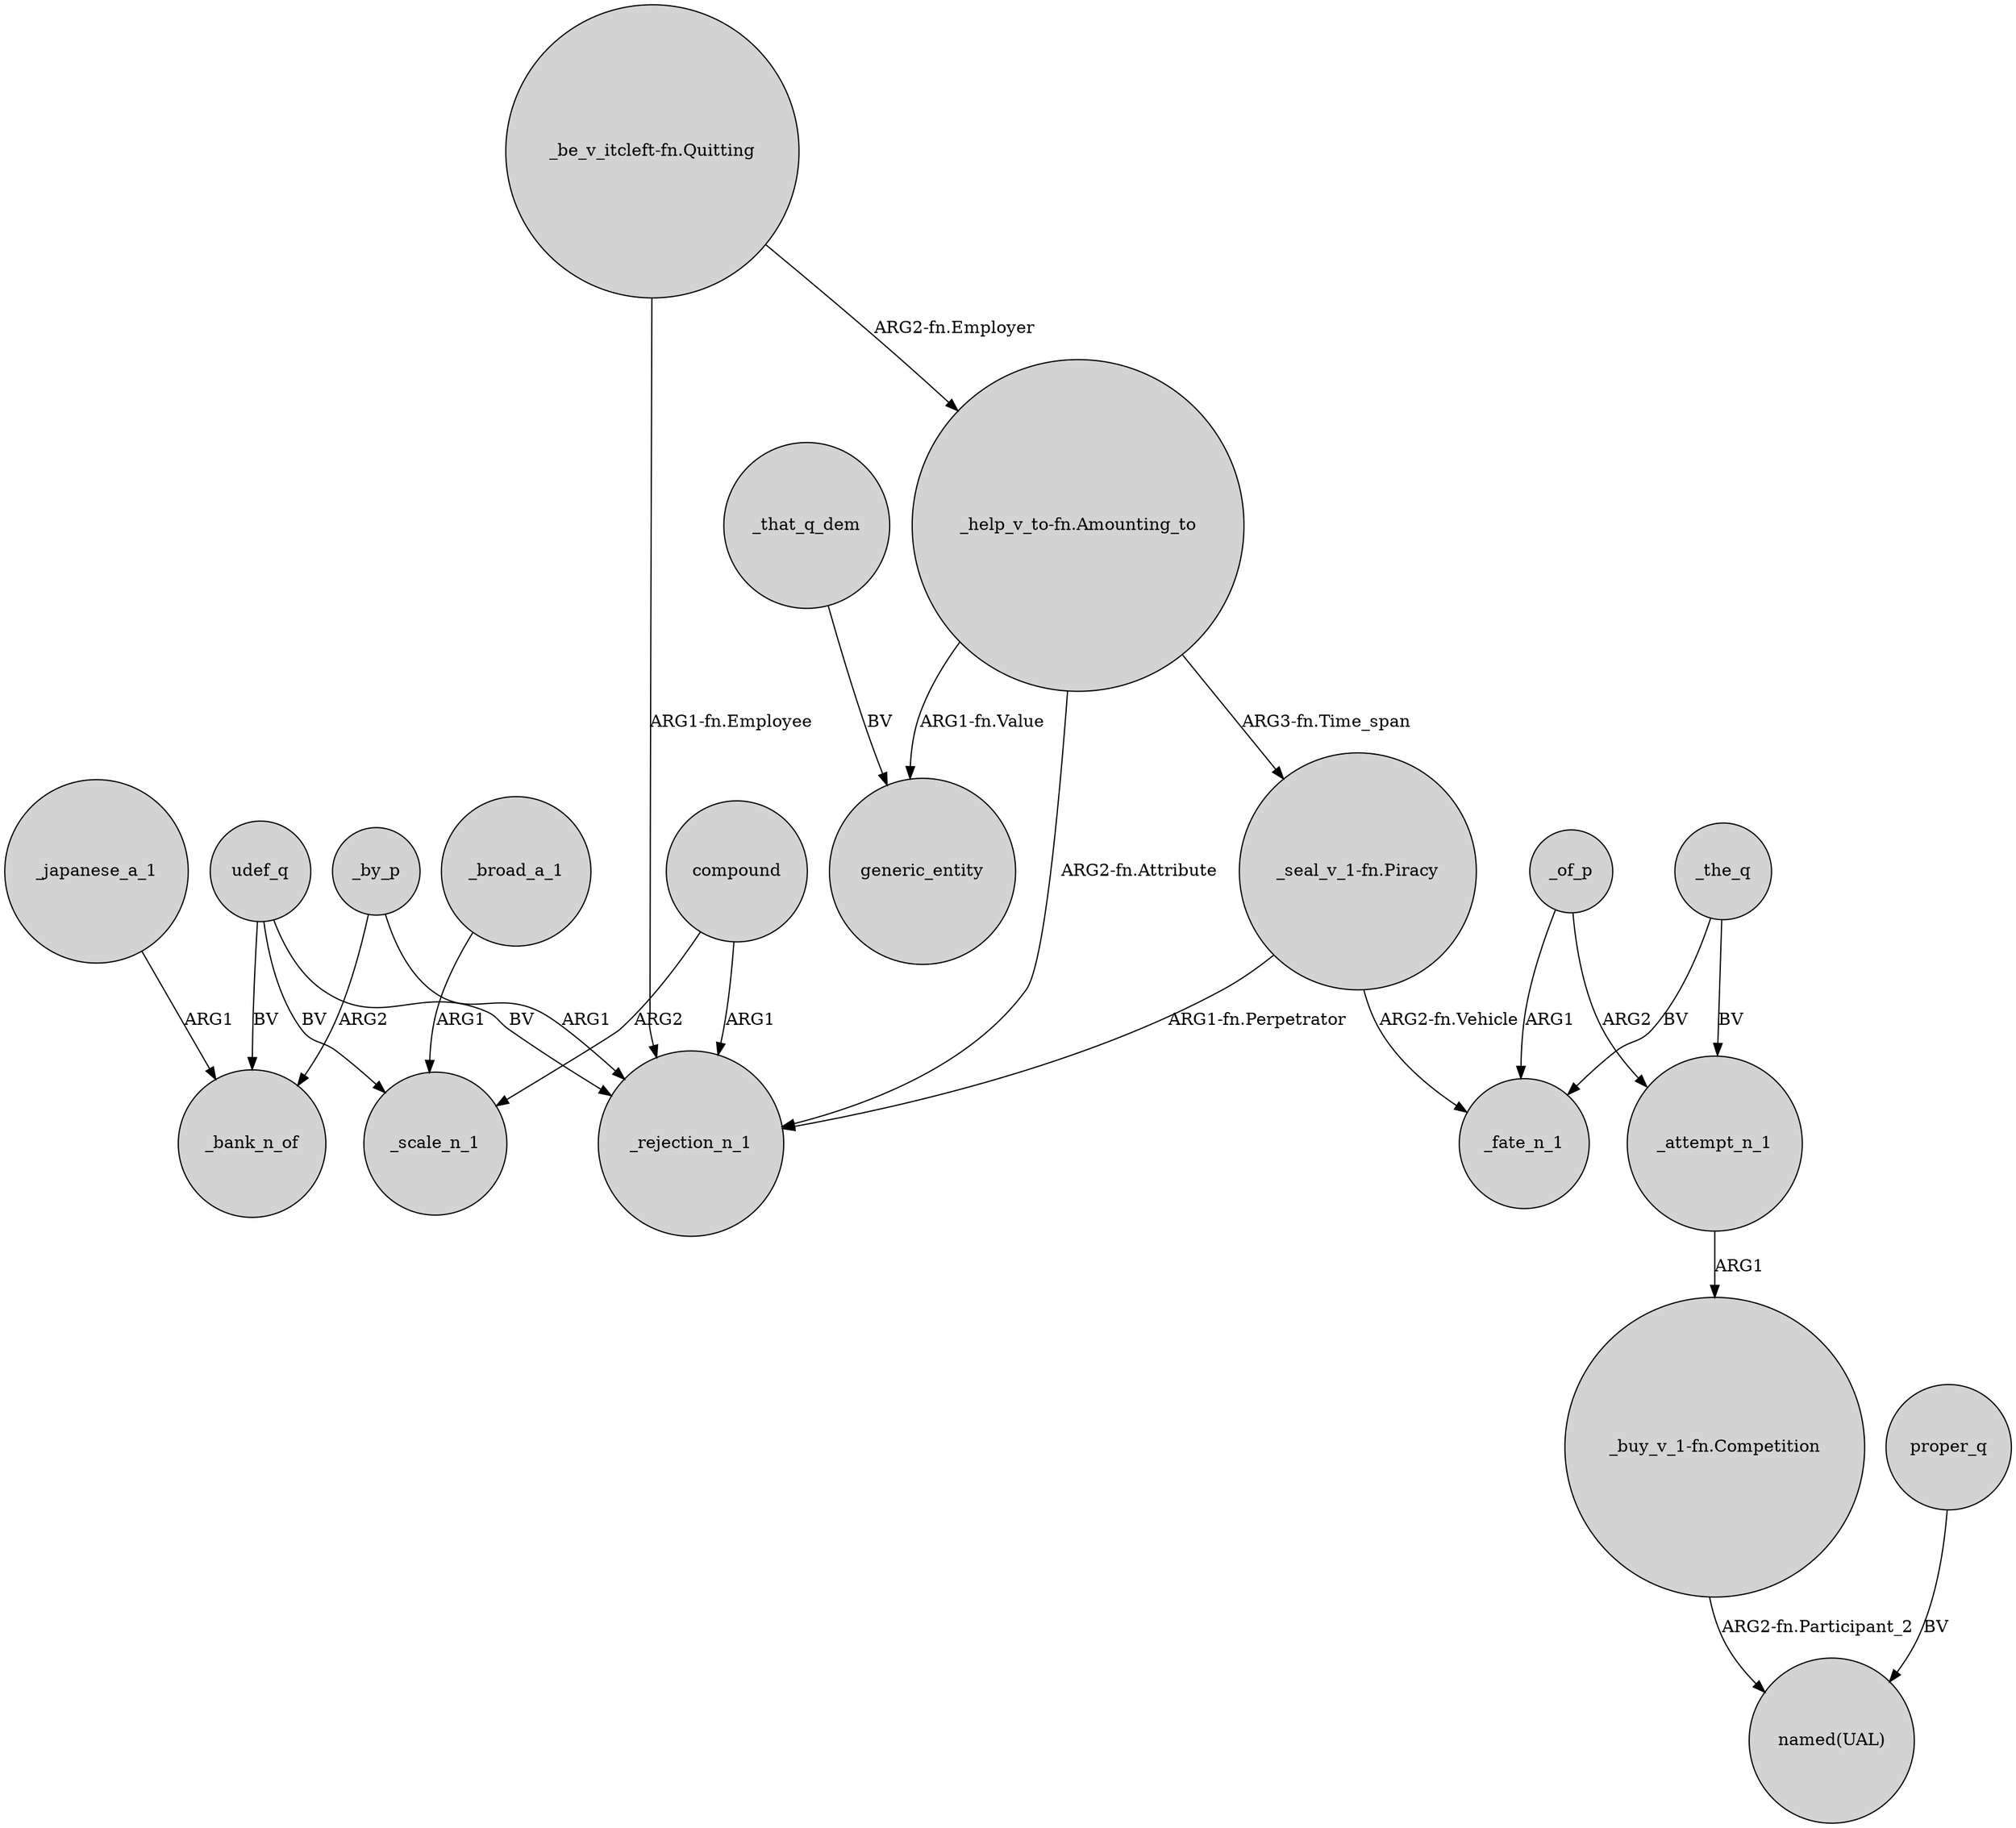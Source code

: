 digraph {
	node [shape=circle style=filled]
	_by_p -> _bank_n_of [label=ARG2]
	_broad_a_1 -> _scale_n_1 [label=ARG1]
	compound -> _scale_n_1 [label=ARG2]
	"_seal_v_1-fn.Piracy" -> _fate_n_1 [label="ARG2-fn.Vehicle"]
	"_help_v_to-fn.Amounting_to" -> generic_entity [label="ARG1-fn.Value"]
	udef_q -> _scale_n_1 [label=BV]
	"_help_v_to-fn.Amounting_to" -> _rejection_n_1 [label="ARG2-fn.Attribute"]
	udef_q -> _bank_n_of [label=BV]
	_attempt_n_1 -> "_buy_v_1-fn.Competition" [label=ARG1]
	udef_q -> _rejection_n_1 [label=BV]
	proper_q -> "named(UAL)" [label=BV]
	"_seal_v_1-fn.Piracy" -> _rejection_n_1 [label="ARG1-fn.Perpetrator"]
	compound -> _rejection_n_1 [label=ARG1]
	_the_q -> _attempt_n_1 [label=BV]
	_of_p -> _fate_n_1 [label=ARG1]
	_by_p -> _rejection_n_1 [label=ARG1]
	"_be_v_itcleft-fn.Quitting" -> "_help_v_to-fn.Amounting_to" [label="ARG2-fn.Employer"]
	_japanese_a_1 -> _bank_n_of [label=ARG1]
	"_be_v_itcleft-fn.Quitting" -> _rejection_n_1 [label="ARG1-fn.Employee"]
	_of_p -> _attempt_n_1 [label=ARG2]
	_that_q_dem -> generic_entity [label=BV]
	_the_q -> _fate_n_1 [label=BV]
	"_help_v_to-fn.Amounting_to" -> "_seal_v_1-fn.Piracy" [label="ARG3-fn.Time_span"]
	"_buy_v_1-fn.Competition" -> "named(UAL)" [label="ARG2-fn.Participant_2"]
}
